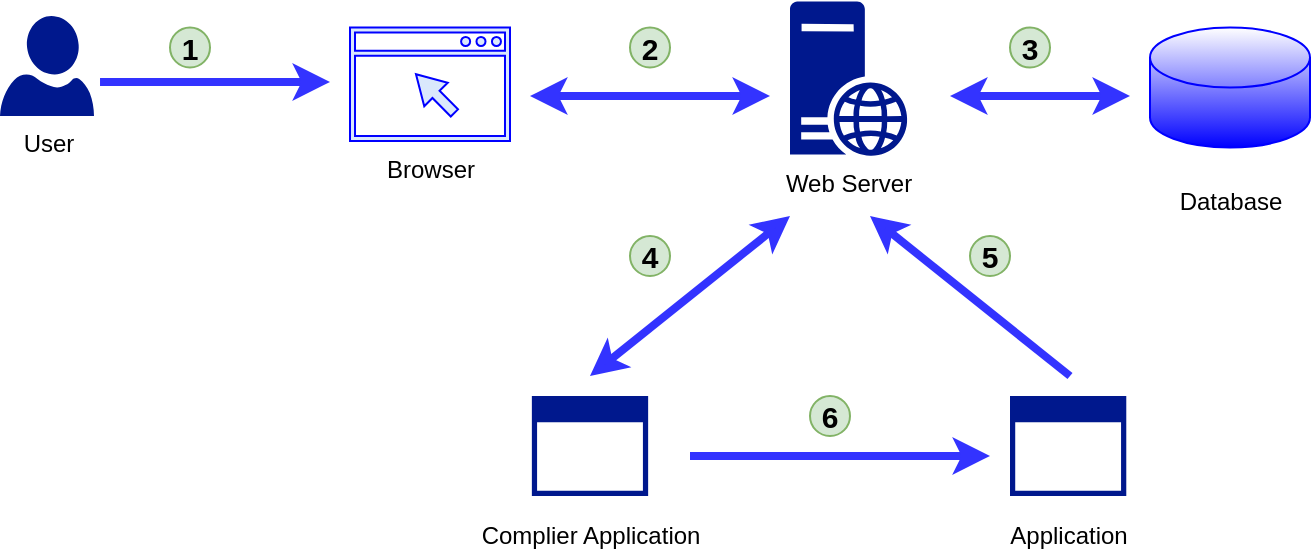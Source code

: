 <mxfile version="13.9.5" type="device"><diagram id="ajYq7jR8NPxkbWvccibO" name="Page-1"><mxGraphModel dx="868" dy="393" grid="1" gridSize="10" guides="1" tooltips="1" connect="1" arrows="1" fold="1" page="1" pageScale="1" pageWidth="850" pageHeight="1100" math="0" shadow="0"><root><mxCell id="0"/><mxCell id="1" parent="0"/><mxCell id="sP4Yj9PGU759RJ2ffrYL-5" style="orthogonalLoop=1;jettySize=auto;html=1;exitX=1.064;exitY=0.66;exitDx=0;exitDy=0;exitPerimeter=0;rounded=0;strokeWidth=4;strokeColor=#3333FF;" parent="1" source="sP4Yj9PGU759RJ2ffrYL-2" edge="1"><mxGeometry relative="1" as="geometry"><mxPoint x="210" y="423" as="sourcePoint"/><mxPoint x="300" y="423" as="targetPoint"/><Array as="points"><mxPoint x="220" y="423"/></Array></mxGeometry></mxCell><mxCell id="sP4Yj9PGU759RJ2ffrYL-2" value="User" style="aspect=fixed;pointerEvents=1;shadow=0;dashed=0;html=1;strokeColor=none;labelPosition=center;verticalLabelPosition=bottom;verticalAlign=top;align=center;fillColor=#00188D;shape=mxgraph.azure.user" parent="1" vertex="1"><mxGeometry x="135" y="390" width="47" height="50" as="geometry"/></mxCell><mxCell id="sP4Yj9PGU759RJ2ffrYL-3" value="Browser&lt;br&gt;" style="pointerEvents=1;shadow=0;dashed=0;html=1;fillColor=#dae8fc;aspect=fixed;labelPosition=center;verticalLabelPosition=bottom;verticalAlign=top;align=center;outlineConnect=0;shape=mxgraph.vvd.web_browser;strokeColor=#0000FF;" parent="1" vertex="1"><mxGeometry x="310" y="395.75" width="80" height="56.8" as="geometry"/></mxCell><mxCell id="sP4Yj9PGU759RJ2ffrYL-4" value="Web Server&lt;br&gt;" style="aspect=fixed;pointerEvents=1;shadow=0;dashed=0;html=1;strokeColor=none;labelPosition=center;verticalLabelPosition=bottom;verticalAlign=top;align=center;fillColor=#00188D;shape=mxgraph.mscae.enterprise.web_server" parent="1" vertex="1"><mxGeometry x="530" y="382.75" width="58.71" height="77.25" as="geometry"/></mxCell><mxCell id="sP4Yj9PGU759RJ2ffrYL-12" value="" style="shape=cylinder3;whiteSpace=wrap;html=1;boundedLbl=1;backgroundOutline=1;size=15;strokeColor=#0000FF;gradientColor=#0000FF;" parent="1" vertex="1"><mxGeometry x="710" y="395.75" width="80" height="60" as="geometry"/></mxCell><mxCell id="sP4Yj9PGU759RJ2ffrYL-13" value="Database&lt;br&gt;" style="text;html=1;align=center;verticalAlign=middle;resizable=0;points=[];autosize=1;" parent="1" vertex="1"><mxGeometry x="715" y="472.55" width="70" height="20" as="geometry"/></mxCell><mxCell id="sP4Yj9PGU759RJ2ffrYL-14" value="" style="endArrow=classic;startArrow=classic;html=1;strokeWidth=4;strokeColor=#3333FF;" parent="1" edge="1"><mxGeometry width="50" height="50" relative="1" as="geometry"><mxPoint x="610" y="430" as="sourcePoint"/><mxPoint x="700" y="430" as="targetPoint"/></mxGeometry></mxCell><mxCell id="sP4Yj9PGU759RJ2ffrYL-15" value="" style="endArrow=classic;startArrow=classic;html=1;strokeWidth=4;strokeColor=#3333FF;" parent="1" edge="1"><mxGeometry width="50" height="50" relative="1" as="geometry"><mxPoint x="400" y="430" as="sourcePoint"/><mxPoint x="520" y="430" as="targetPoint"/></mxGeometry></mxCell><mxCell id="sP4Yj9PGU759RJ2ffrYL-17" value="" style="aspect=fixed;pointerEvents=1;shadow=0;dashed=0;html=1;strokeColor=none;labelPosition=center;verticalLabelPosition=bottom;verticalAlign=top;align=center;fillColor=#00188D;shape=mxgraph.mscae.enterprise.application_blank" parent="1" vertex="1"><mxGeometry x="400.93" y="580" width="58.14" height="50" as="geometry"/></mxCell><mxCell id="sP4Yj9PGU759RJ2ffrYL-18" value="Complier Application" style="text;html=1;align=center;verticalAlign=middle;resizable=0;points=[];autosize=1;" parent="1" vertex="1"><mxGeometry x="370" y="640" width="120" height="20" as="geometry"/></mxCell><mxCell id="sP4Yj9PGU759RJ2ffrYL-23" value="" style="aspect=fixed;pointerEvents=1;shadow=0;dashed=0;html=1;strokeColor=none;labelPosition=center;verticalLabelPosition=bottom;verticalAlign=top;align=center;fillColor=#00188D;shape=mxgraph.mscae.enterprise.application_blank" parent="1" vertex="1"><mxGeometry x="640" y="580" width="58.14" height="50" as="geometry"/></mxCell><mxCell id="sP4Yj9PGU759RJ2ffrYL-24" value="Application" style="text;html=1;align=center;verticalAlign=middle;resizable=0;points=[];autosize=1;" parent="1" vertex="1"><mxGeometry x="634.07" y="640" width="70" height="20" as="geometry"/></mxCell><mxCell id="sP4Yj9PGU759RJ2ffrYL-26" value="" style="endArrow=classic;startArrow=classic;html=1;strokeWidth=4;strokeColor=#3333FF;" parent="1" edge="1"><mxGeometry width="50" height="50" relative="1" as="geometry"><mxPoint x="430" y="570" as="sourcePoint"/><mxPoint x="530" y="490" as="targetPoint"/></mxGeometry></mxCell><mxCell id="sP4Yj9PGU759RJ2ffrYL-27" value="" style="endArrow=classic;html=1;strokeWidth=4;strokeColor=#3333FF;" parent="1" edge="1"><mxGeometry width="50" height="50" relative="1" as="geometry"><mxPoint x="670" y="570" as="sourcePoint"/><mxPoint x="570" y="490" as="targetPoint"/></mxGeometry></mxCell><mxCell id="sP4Yj9PGU759RJ2ffrYL-29" value="" style="endArrow=classic;html=1;strokeWidth=4;strokeColor=#3333FF;" parent="1" edge="1"><mxGeometry width="50" height="50" relative="1" as="geometry"><mxPoint x="480" y="610" as="sourcePoint"/><mxPoint x="630" y="610" as="targetPoint"/></mxGeometry></mxCell><mxCell id="93Pv0c0x1BykwqYkb8GS-1" value="1" style="ellipse;whiteSpace=wrap;html=1;aspect=fixed;fontSize=15;fontStyle=1;fillColor=#d5e8d4;strokeColor=#82b366;" vertex="1" parent="1"><mxGeometry x="220" y="395.75" width="20" height="20" as="geometry"/></mxCell><mxCell id="93Pv0c0x1BykwqYkb8GS-3" value="2" style="ellipse;whiteSpace=wrap;html=1;aspect=fixed;fontSize=15;fontStyle=1;fillColor=#d5e8d4;strokeColor=#82b366;" vertex="1" parent="1"><mxGeometry x="450" y="395.75" width="20" height="20" as="geometry"/></mxCell><mxCell id="93Pv0c0x1BykwqYkb8GS-4" value="3" style="ellipse;whiteSpace=wrap;html=1;aspect=fixed;fontSize=15;fontStyle=1;fillColor=#d5e8d4;strokeColor=#82b366;" vertex="1" parent="1"><mxGeometry x="640" y="395.75" width="20" height="20" as="geometry"/></mxCell><mxCell id="93Pv0c0x1BykwqYkb8GS-5" value="4" style="ellipse;whiteSpace=wrap;html=1;aspect=fixed;fontSize=15;fontStyle=1;fillColor=#d5e8d4;strokeColor=#82b366;" vertex="1" parent="1"><mxGeometry x="450" y="500" width="20" height="20" as="geometry"/></mxCell><mxCell id="93Pv0c0x1BykwqYkb8GS-6" value="5" style="ellipse;whiteSpace=wrap;html=1;aspect=fixed;fontSize=15;fontStyle=1;fillColor=#d5e8d4;strokeColor=#82b366;" vertex="1" parent="1"><mxGeometry x="620" y="500" width="20" height="20" as="geometry"/></mxCell><mxCell id="93Pv0c0x1BykwqYkb8GS-7" value="6" style="ellipse;whiteSpace=wrap;html=1;aspect=fixed;fontSize=15;fontStyle=1;fillColor=#d5e8d4;strokeColor=#82b366;" vertex="1" parent="1"><mxGeometry x="540" y="580" width="20" height="20" as="geometry"/></mxCell></root></mxGraphModel></diagram></mxfile>